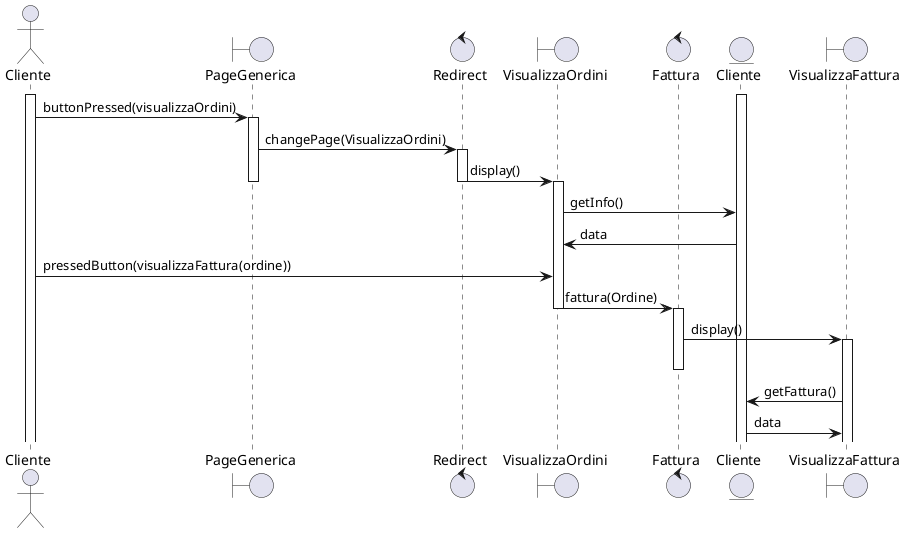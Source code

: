 @startuml 
    Actor Cliente
    Boundary PageGenerica
    Control Redirect
    Boundary VisualizzaOrdini
    control Fattura
    Entity Cliente as ClienteE
    boundary VisualizzaFattura

    activate Cliente
    activate ClienteE
    Cliente -> PageGenerica : buttonPressed(visualizzaOrdini)
    activate PageGenerica
    PageGenerica -> Redirect : changePage(VisualizzaOrdini)
    activate Redirect
    Redirect -> VisualizzaOrdini : display()
    deactivate Redirect
    deactivate PageGenerica
    activate VisualizzaOrdini
    VisualizzaOrdini -> ClienteE : getInfo()
    ClienteE -> VisualizzaOrdini : data

    Cliente -> VisualizzaOrdini : pressedButton(visualizzaFattura(ordine))
    VisualizzaOrdini -> Fattura : fattura(Ordine)
    deactivate VisualizzaOrdini
    activate Fattura
    Fattura -> VisualizzaFattura : display()
    activate VisualizzaFattura
    deactivate Fattura
    VisualizzaFattura -> ClienteE : getFattura()
    ClienteE -> VisualizzaFattura : data


@enduml 